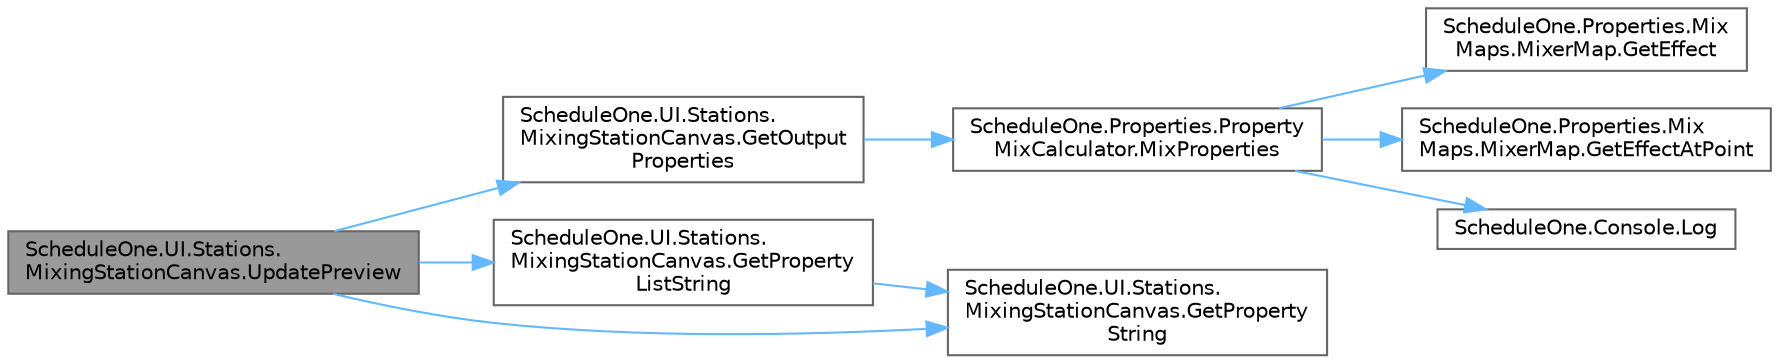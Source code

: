 digraph "ScheduleOne.UI.Stations.MixingStationCanvas.UpdatePreview"
{
 // LATEX_PDF_SIZE
  bgcolor="transparent";
  edge [fontname=Helvetica,fontsize=10,labelfontname=Helvetica,labelfontsize=10];
  node [fontname=Helvetica,fontsize=10,shape=box,height=0.2,width=0.4];
  rankdir="LR";
  Node1 [id="Node000001",label="ScheduleOne.UI.Stations.\lMixingStationCanvas.UpdatePreview",height=0.2,width=0.4,color="gray40", fillcolor="grey60", style="filled", fontcolor="black",tooltip=" "];
  Node1 -> Node2 [id="edge1_Node000001_Node000002",color="steelblue1",style="solid",tooltip=" "];
  Node2 [id="Node000002",label="ScheduleOne.UI.Stations.\lMixingStationCanvas.GetOutput\lProperties",height=0.2,width=0.4,color="grey40", fillcolor="white", style="filled",URL="$class_schedule_one_1_1_u_i_1_1_stations_1_1_mixing_station_canvas.html#af3eb2de21be46958b26ba580597b8c9b",tooltip=" "];
  Node2 -> Node3 [id="edge2_Node000002_Node000003",color="steelblue1",style="solid",tooltip=" "];
  Node3 [id="Node000003",label="ScheduleOne.Properties.Property\lMixCalculator.MixProperties",height=0.2,width=0.4,color="grey40", fillcolor="white", style="filled",URL="$class_schedule_one_1_1_properties_1_1_property_mix_calculator.html#a71c162a3f78689ac788b58aee9609514",tooltip=" "];
  Node3 -> Node4 [id="edge3_Node000003_Node000004",color="steelblue1",style="solid",tooltip=" "];
  Node4 [id="Node000004",label="ScheduleOne.Properties.Mix\lMaps.MixerMap.GetEffect",height=0.2,width=0.4,color="grey40", fillcolor="white", style="filled",URL="$class_schedule_one_1_1_properties_1_1_mix_maps_1_1_mixer_map.html#a73b43e4213efa75249ae57a4219ce108",tooltip=" "];
  Node3 -> Node5 [id="edge4_Node000003_Node000005",color="steelblue1",style="solid",tooltip=" "];
  Node5 [id="Node000005",label="ScheduleOne.Properties.Mix\lMaps.MixerMap.GetEffectAtPoint",height=0.2,width=0.4,color="grey40", fillcolor="white", style="filled",URL="$class_schedule_one_1_1_properties_1_1_mix_maps_1_1_mixer_map.html#ae4810ebd96ae40ee48b2873e4d13fcb0",tooltip=" "];
  Node3 -> Node6 [id="edge5_Node000003_Node000006",color="steelblue1",style="solid",tooltip=" "];
  Node6 [id="Node000006",label="ScheduleOne.Console.Log",height=0.2,width=0.4,color="grey40", fillcolor="white", style="filled",URL="$class_schedule_one_1_1_console.html#afb218907244d12f7d08b1c1831fa1f8c",tooltip=" "];
  Node1 -> Node7 [id="edge6_Node000001_Node000007",color="steelblue1",style="solid",tooltip=" "];
  Node7 [id="Node000007",label="ScheduleOne.UI.Stations.\lMixingStationCanvas.GetProperty\lListString",height=0.2,width=0.4,color="grey40", fillcolor="white", style="filled",URL="$class_schedule_one_1_1_u_i_1_1_stations_1_1_mixing_station_canvas.html#ac0174f62838593605cb24cf70834c127",tooltip=" "];
  Node7 -> Node8 [id="edge7_Node000007_Node000008",color="steelblue1",style="solid",tooltip=" "];
  Node8 [id="Node000008",label="ScheduleOne.UI.Stations.\lMixingStationCanvas.GetProperty\lString",height=0.2,width=0.4,color="grey40", fillcolor="white", style="filled",URL="$class_schedule_one_1_1_u_i_1_1_stations_1_1_mixing_station_canvas.html#a7608daeafc617d0c71d10bf80e620a51",tooltip=" "];
  Node1 -> Node8 [id="edge8_Node000001_Node000008",color="steelblue1",style="solid",tooltip=" "];
}
